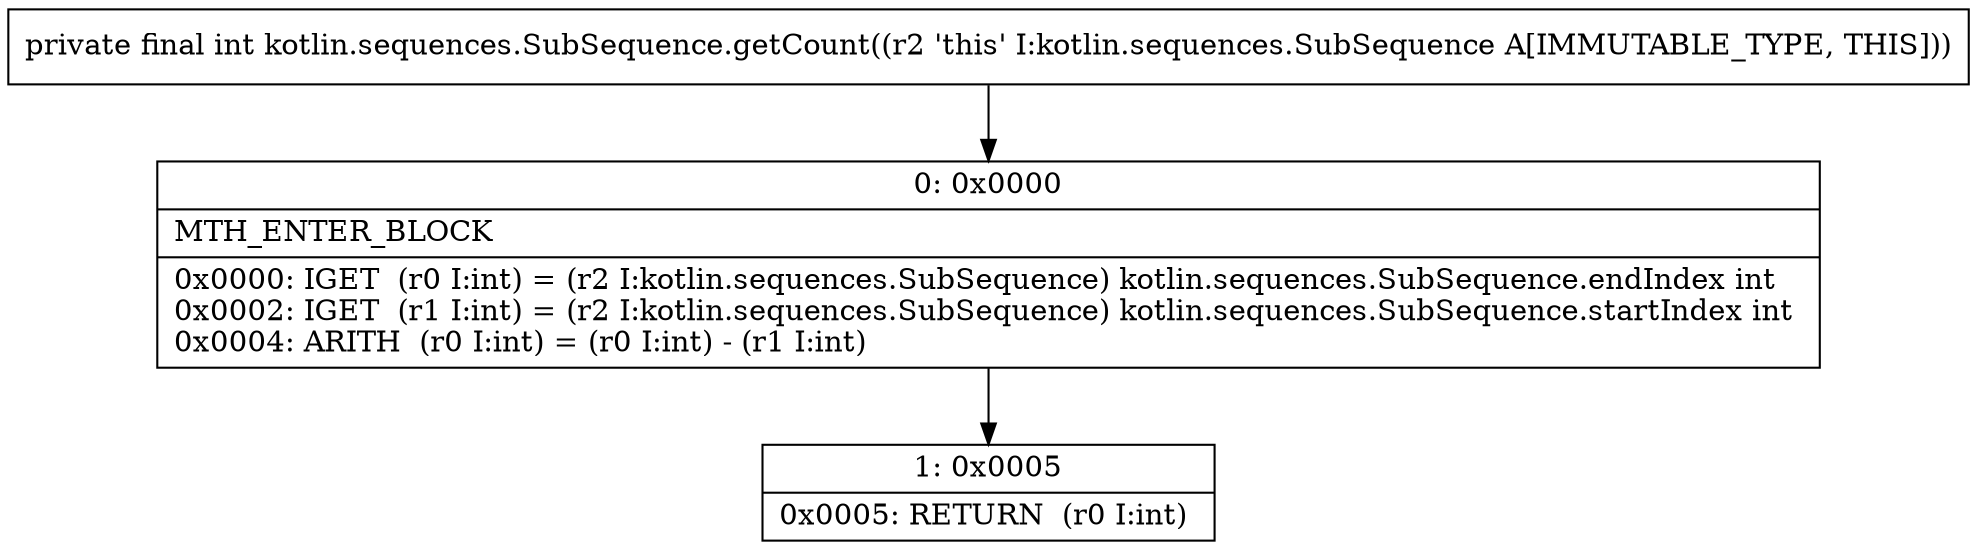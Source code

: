 digraph "CFG forkotlin.sequences.SubSequence.getCount()I" {
Node_0 [shape=record,label="{0\:\ 0x0000|MTH_ENTER_BLOCK\l|0x0000: IGET  (r0 I:int) = (r2 I:kotlin.sequences.SubSequence) kotlin.sequences.SubSequence.endIndex int \l0x0002: IGET  (r1 I:int) = (r2 I:kotlin.sequences.SubSequence) kotlin.sequences.SubSequence.startIndex int \l0x0004: ARITH  (r0 I:int) = (r0 I:int) \- (r1 I:int) \l}"];
Node_1 [shape=record,label="{1\:\ 0x0005|0x0005: RETURN  (r0 I:int) \l}"];
MethodNode[shape=record,label="{private final int kotlin.sequences.SubSequence.getCount((r2 'this' I:kotlin.sequences.SubSequence A[IMMUTABLE_TYPE, THIS])) }"];
MethodNode -> Node_0;
Node_0 -> Node_1;
}

